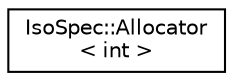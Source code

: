 digraph "Graphical Class Hierarchy"
{
  edge [fontname="Helvetica",fontsize="10",labelfontname="Helvetica",labelfontsize="10"];
  node [fontname="Helvetica",fontsize="10",shape=record];
  rankdir="LR";
  Node0 [label="IsoSpec::Allocator\l\< int \>",height=0.2,width=0.4,color="black", fillcolor="white", style="filled",URL="$class_iso_spec_1_1_allocator.html"];
}
